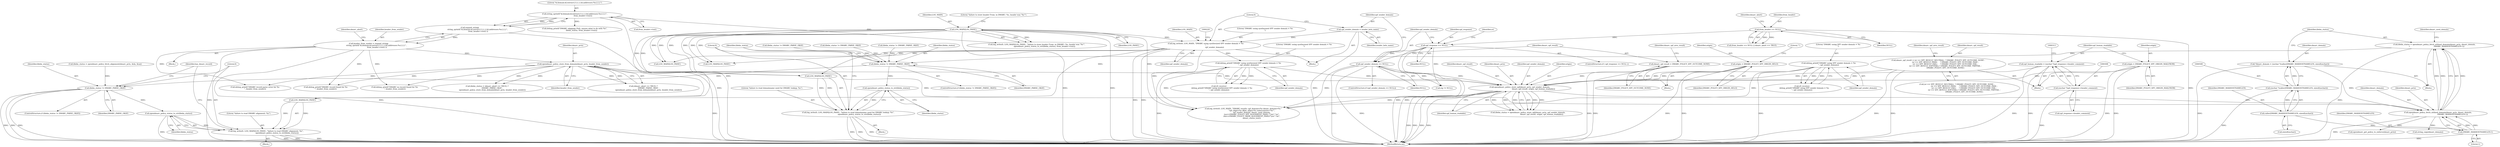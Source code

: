 digraph "0_exim_5b7a7c051c9ab9ee7c924a611f90ef2be03e0ad0@API" {
"1000513" [label="(Call,libdm_status = opendmarc_policy_fetch_utilized_domain(dmarc_pctx, dmarc_domain,\n        \t                                          DMARC_MAXHOSTNAMELEN-1))"];
"1000515" [label="(Call,opendmarc_policy_fetch_utilized_domain(dmarc_pctx, dmarc_domain,\n        \t                                          DMARC_MAXHOSTNAMELEN-1))"];
"1000327" [label="(Call,opendmarc_policy_store_spf(dmarc_pctx, spf_sender_domain,\n                                                dmarc_spf_result, origin, spf_human_readable))"];
"1000179" [label="(Call,opendmarc_policy_store_from_domain(dmarc_pctx, header_from_sender))"];
"1000161" [label="(Call,header_from_sender = expand_string(\n                           string_sprintf(\"${domain:${extract{1}{:}{${addresses:%s}}}}\",\n                             from_header->text) ))"];
"1000163" [label="(Call,expand_string(\n                           string_sprintf(\"${domain:${extract{1}{:}{${addresses:%s}}}}\",\n                             from_header->text) ))"];
"1000164" [label="(Call,string_sprintf(\"${domain:${extract{1}{:}{${addresses:%s}}}}\",\n                             from_header->text))"];
"1000221" [label="(Call,debug_printf(\"DMARC using synthesized SPF sender domain = %s\n\", spf_sender_domain))"];
"1000214" [label="(Call,log_write(0, LOG_MAIN, \"DMARC using synthesized SPF sender domain = %s\n\",\n                               spf_sender_domain))"];
"1000189" [label="(Call,LOG_MAIN|LOG_PANIC)"];
"1000211" [label="(Call,spf_sender_domain = sender_helo_name)"];
"1000314" [label="(Call,debug_printf(\"DMARC using SPF sender domain = %s\n\", spf_sender_domain))"];
"1000207" [label="(Call,spf_sender_domain == NULL)"];
"1000202" [label="(Call,spf_response == NULL)"];
"1000150" [label="(Call,from_header == NULL)"];
"1000224" [label="(Call,dmarc_spf_result = DMARC_POLICY_SPF_OUTCOME_NONE)"];
"1000241" [label="(Call,dmarc_spf_result = (sr == SPF_RESULT_NEUTRAL)  ? DMARC_POLICY_SPF_OUTCOME_NONE :\n                         (sr == SPF_RESULT_PASS)     ? DMARC_POLICY_SPF_OUTCOME_PASS :\n                         (sr == SPF_RESULT_FAIL)     ? DMARC_POLICY_SPF_OUTCOME_FAIL :\n                         (sr == SPF_RESULT_SOFTFAIL) ? DMARC_POLICY_SPF_OUTCOME_TMPFAIL :\n                         DMARC_POLICY_SPF_OUTCOME_NONE)"];
"1000302" [label="(Call,origin = DMARC_POLICY_SPF_ORIGIN_MAILFROM)"];
"1000230" [label="(Call,origin = DMARC_POLICY_SPF_ORIGIN_HELO)"];
"1000305" [label="(Call,spf_human_readable = (uschar *)spf_response->header_comment)"];
"1000307" [label="(Call,(uschar *)spf_response->header_comment)"];
"1000505" [label="(Call,*dmarc_domain = (uschar *)calloc(DMARC_MAXHOSTNAMELEN, sizeof(uschar)))"];
"1000507" [label="(Call,(uschar *)calloc(DMARC_MAXHOSTNAMELEN, sizeof(uschar)))"];
"1000509" [label="(Call,calloc(DMARC_MAXHOSTNAMELEN, sizeof(uschar)))"];
"1000518" [label="(Call,DMARC_MAXHOSTNAMELEN-1)"];
"1000528" [label="(Call,libdm_status != DMARC_PARSE_OKAY)"];
"1000538" [label="(Call,opendmarc_policy_status_to_str(libdm_status))"];
"1000532" [label="(Call,log_write(0, LOG_MAIN|LOG_PANIC, \"failure to read domainname used for DMARC lookup: %s\",\n                                       opendmarc_policy_status_to_str(libdm_status)))"];
"1000615" [label="(Call,libdm_status != DMARC_PARSE_OKAY)"];
"1000625" [label="(Call,opendmarc_policy_status_to_str(libdm_status))"];
"1000619" [label="(Call,log_write(0, LOG_MAIN|LOG_PANIC, \"failure to read DMARC alignment: %s\",\n                                       opendmarc_policy_status_to_str(libdm_status)))"];
"1000325" [label="(Call,libdm_status = opendmarc_policy_store_spf(dmarc_pctx, spf_sender_domain,\n                                                dmarc_spf_result, origin, spf_human_readable))"];
"1000221" [label="(Call,debug_printf(\"DMARC using synthesized SPF sender domain = %s\n\", spf_sender_domain))"];
"1000179" [label="(Call,opendmarc_policy_store_from_domain(dmarc_pctx, header_from_sender))"];
"1000484" [label="(Call,debug_printf(\"DMARC record parse error for %s\n\", header_from_sender))"];
"1000303" [label="(Identifier,origin)"];
"1000467" [label="(Call,debug_printf(\"DMARC no record found for %s\n\", header_from_sender))"];
"1000494" [label="(Call,debug_printf(\"DMARC skipping (%d), unsure what to do with %s\",\n                        libdm_status, from_header->text))"];
"1000165" [label="(Literal,\"${domain:${extract{1}{:}{${addresses:%s}}}}\")"];
"1000620" [label="(Literal,0)"];
"1000174" [label="(Call,(dmarc_abort == TRUE) ?\n                  DMARC_PARSE_OKAY :\n                  opendmarc_policy_store_from_domain(dmarc_pctx, header_from_sender))"];
"1000309" [label="(Call,spf_response->header_comment)"];
"1000537" [label="(Literal,\"failure to read domainname used for DMARC lookup: %s\")"];
"1000230" [label="(Call,origin = DMARC_POLICY_SPF_ORIGIN_HELO)"];
"1000632" [label="(Call,log_write(0, LOG_MAIN, \"DMARC results: spf_domain=%s dmarc_domain=%s \"\n                             \"spf_align=%s dkim_align=%s enforcement='%s'\",\n                             spf_sender_domain, dmarc_used_domain,\n                             (sa==DMARC_POLICY_SPF_ALIGNMENT_PASS) ?\"yes\":\"no\",\n                             (da==DMARC_POLICY_DKIM_ALIGNMENT_PASS)?\"yes\":\"no\",\n                             dmarc_status_text))"];
"1000626" [label="(Identifier,libdm_status)"];
"1000519" [label="(Identifier,DMARC_MAXHOSTNAMELEN)"];
"1000209" [label="(Identifier,NULL)"];
"1000235" [label="(Block,)"];
"1000339" [label="(Call,LOG_MAIN|LOG_PANIC)"];
"1000541" [label="(Identifier,libdm_status)"];
"1000534" [label="(Call,LOG_MAIN|LOG_PANIC)"];
"1000208" [label="(Identifier,spf_sender_domain)"];
"1000150" [label="(Call,from_header == NULL)"];
"1000218" [label="(Identifier,spf_sender_domain)"];
"1000190" [label="(Identifier,LOG_MAIN)"];
"1000223" [label="(Identifier,spf_sender_domain)"];
"1000162" [label="(Identifier,header_from_sender)"];
"1000532" [label="(Call,log_write(0, LOG_MAIN|LOG_PANIC, \"failure to read domainname used for DMARC lookup: %s\",\n                                       opendmarc_policy_status_to_str(libdm_status)))"];
"1000625" [label="(Call,opendmarc_policy_status_to_str(libdm_status))"];
"1000619" [label="(Call,log_write(0, LOG_MAIN|LOG_PANIC, \"failure to read DMARC alignment: %s\",\n                                       opendmarc_policy_status_to_str(libdm_status)))"];
"1000614" [label="(ControlStructure,if (libdm_status != DMARC_PARSE_OKAY))"];
"1000527" [label="(ControlStructure,if (libdm_status != DMARC_PARSE_OKAY))"];
"1000394" [label="(Call,libdm_status != DMARC_PARSE_OKAY)"];
"1000542" [label="(Call,opendmarc_get_policy_to_enforce(dmarc_pctx))"];
"1000232" [label="(Identifier,DMARC_POLICY_SPF_ORIGIN_HELO)"];
"1000517" [label="(Identifier,dmarc_domain)"];
"1000160" [label="(Block,)"];
"1000531" [label="(Block,)"];
"1000515" [label="(Call,opendmarc_policy_fetch_utilized_domain(dmarc_pctx, dmarc_domain,\n        \t                                          DMARC_MAXHOSTNAMELEN-1))"];
"1000217" [label="(Literal,\"DMARC using synthesized SPF sender domain = %s\n\")"];
"1000617" [label="(Identifier,DMARC_PARSE_OKAY)"];
"1000523" [label="(Call,string_copy(dmarc_domain))"];
"1000315" [label="(Literal,\"DMARC using SPF sender domain = %s\n\")"];
"1000618" [label="(Block,)"];
"1000204" [label="(Identifier,NULL)"];
"1000161" [label="(Call,header_from_sender = expand_string(\n                           string_sprintf(\"${domain:${extract{1}{:}{${addresses:%s}}}}\",\n                             from_header->text) ))"];
"1000215" [label="(Literal,0)"];
"1000181" [label="(Identifier,header_from_sender)"];
"1000212" [label="(Identifier,spf_sender_domain)"];
"1000191" [label="(Identifier,LOG_PANIC)"];
"1000225" [label="(Identifier,dmarc_spf_result)"];
"1000307" [label="(Call,(uschar *)spf_response->header_comment)"];
"1000477" [label="(Call,debug_printf(\"DMARC record found for %s\n\", header_from_sender))"];
"1000164" [label="(Call,string_sprintf(\"${domain:${extract{1}{:}{${addresses:%s}}}}\",\n                             from_header->text))"];
"1000506" [label="(Identifier,dmarc_domain)"];
"1000616" [label="(Identifier,libdm_status)"];
"1000237" [label="(Identifier,sr)"];
"1000539" [label="(Identifier,libdm_status)"];
"1000520" [label="(Literal,1)"];
"1000203" [label="(Identifier,spf_response)"];
"1000334" [label="(Call,libdm_status != DMARC_PARSE_OKAY)"];
"1000170" [label="(Identifier,dmarc_abort)"];
"1000624" [label="(Literal,\"failure to read DMARC alignment: %s\")"];
"1000192" [label="(Literal,\"failure to store header From: in DMARC: %s, header was '%s'\")"];
"1000205" [label="(Block,)"];
"1000242" [label="(Identifier,dmarc_spf_result)"];
"1000514" [label="(Identifier,libdm_status)"];
"1000202" [label="(Call,spf_response == NULL)"];
"1000149" [label="(Call,from_header == NULL || dmarc_abort == TRUE)"];
"1000210" [label="(Block,)"];
"1000330" [label="(Identifier,dmarc_spf_result)"];
"1000154" [label="(Identifier,dmarc_abort)"];
"1000180" [label="(Identifier,dmarc_pctx)"];
"1000629" [label="(Identifier,has_dmarc_record)"];
"1000201" [label="(ControlStructure,if ( spf_response == NULL ))"];
"1000530" [label="(Identifier,DMARC_PARSE_OKAY)"];
"1000151" [label="(Identifier,from_header)"];
"1000509" [label="(Call,calloc(DMARC_MAXHOSTNAMELEN, sizeof(uschar)))"];
"1000214" [label="(Call,log_write(0, LOG_MAIN, \"DMARC using synthesized SPF sender domain = %s\n\",\n                               spf_sender_domain))"];
"1000228" [label="(Identifier,dmarc_spf_ares_result)"];
"1000219" [label="(Call,(D_receive)\n          debug_printf(\"DMARC using synthesized SPF sender domain = %s\n\", spf_sender_domain))"];
"1000312" [label="(Call,(D_receive)\n        debug_printf(\"DMARC using SPF sender domain = %s\n\", spf_sender_domain))"];
"1000332" [label="(Identifier,spf_human_readable)"];
"1000316" [label="(Identifier,spf_sender_domain)"];
"1000507" [label="(Call,(uschar *)calloc(DMARC_MAXHOSTNAMELEN, sizeof(uschar)))"];
"1000243" [label="(Call,(sr == SPF_RESULT_NEUTRAL)  ? DMARC_POLICY_SPF_OUTCOME_NONE :\n                         (sr == SPF_RESULT_PASS)     ? DMARC_POLICY_SPF_OUTCOME_PASS :\n                         (sr == SPF_RESULT_FAIL)     ? DMARC_POLICY_SPF_OUTCOME_FAIL :\n                         (sr == SPF_RESULT_SOFTFAIL) ? DMARC_POLICY_SPF_OUTCOME_TMPFAIL :\n                         DMARC_POLICY_SPF_OUTCOME_NONE)"];
"1000314" [label="(Call,debug_printf(\"DMARC using SPF sender domain = %s\n\", spf_sender_domain))"];
"1000120" [label="(Block,)"];
"1000510" [label="(Identifier,DMARC_MAXHOSTNAMELEN)"];
"1000538" [label="(Call,opendmarc_policy_status_to_str(libdm_status))"];
"1000189" [label="(Call,LOG_MAIN|LOG_PANIC)"];
"1000305" [label="(Call,spf_human_readable = (uschar *)spf_response->header_comment)"];
"1000528" [label="(Call,libdm_status != DMARC_PARSE_OKAY)"];
"1000163" [label="(Call,expand_string(\n                           string_sprintf(\"${domain:${extract{1}{:}{${addresses:%s}}}}\",\n                             from_header->text) ))"];
"1000231" [label="(Identifier,origin)"];
"1000152" [label="(Identifier,NULL)"];
"1000327" [label="(Call,opendmarc_policy_store_spf(dmarc_pctx, spf_sender_domain,\n                                                dmarc_spf_result, origin, spf_human_readable))"];
"1000302" [label="(Call,origin = DMARC_POLICY_SPF_ORIGIN_MAILFROM)"];
"1000615" [label="(Call,libdm_status != DMARC_PARSE_OKAY)"];
"1000621" [label="(Call,LOG_MAIN|LOG_PANIC)"];
"1000606" [label="(Call,libdm_status = opendmarc_policy_fetch_alignment(dmarc_pctx, &da, &sa))"];
"1000328" [label="(Identifier,dmarc_pctx)"];
"1000516" [label="(Identifier,dmarc_pctx)"];
"1000183" [label="(Call,libdm_status != DMARC_PARSE_OKAY)"];
"1000350" [label="(Call,sig != NULL)"];
"1000206" [label="(ControlStructure,if (spf_sender_domain == NULL))"];
"1000211" [label="(Call,spf_sender_domain = sender_helo_name)"];
"1000233" [label="(Literal,\"\")"];
"1000511" [label="(Call,sizeof(uschar))"];
"1000241" [label="(Call,dmarc_spf_result = (sr == SPF_RESULT_NEUTRAL)  ? DMARC_POLICY_SPF_OUTCOME_NONE :\n                         (sr == SPF_RESULT_PASS)     ? DMARC_POLICY_SPF_OUTCOME_PASS :\n                         (sr == SPF_RESULT_FAIL)     ? DMARC_POLICY_SPF_OUTCOME_FAIL :\n                         (sr == SPF_RESULT_SOFTFAIL) ? DMARC_POLICY_SPF_OUTCOME_TMPFAIL :\n                         DMARC_POLICY_SPF_OUTCOME_NONE)"];
"1000166" [label="(Call,from_header->text)"];
"1000518" [label="(Call,DMARC_MAXHOSTNAMELEN-1)"];
"1000329" [label="(Identifier,spf_sender_domain)"];
"1000213" [label="(Identifier,sender_helo_name)"];
"1000224" [label="(Call,dmarc_spf_result = DMARC_POLICY_SPF_OUTCOME_NONE)"];
"1000172" [label="(Call,libdm_status = (dmarc_abort == TRUE) ?\n                  DMARC_PARSE_OKAY :\n                  opendmarc_policy_store_from_domain(dmarc_pctx, header_from_sender))"];
"1000226" [label="(Identifier,DMARC_POLICY_SPF_OUTCOME_NONE)"];
"1000304" [label="(Identifier,DMARC_POLICY_SPF_ORIGIN_MAILFROM)"];
"1000216" [label="(Identifier,LOG_MAIN)"];
"1000513" [label="(Call,libdm_status = opendmarc_policy_fetch_utilized_domain(dmarc_pctx, dmarc_domain,\n        \t                                          DMARC_MAXHOSTNAMELEN-1))"];
"1000522" [label="(Identifier,dmarc_used_domain)"];
"1000306" [label="(Identifier,spf_human_readable)"];
"1000399" [label="(Call,LOG_MAIN|LOG_PANIC)"];
"1000187" [label="(Call,log_write(0, LOG_MAIN|LOG_PANIC, \"failure to store header From: in DMARC: %s, header was '%s'\",\n                           opendmarc_policy_status_to_str(libdm_status), from_header->text))"];
"1000533" [label="(Literal,0)"];
"1000505" [label="(Call,*dmarc_domain = (uschar *)calloc(DMARC_MAXHOSTNAMELEN, sizeof(uschar)))"];
"1000207" [label="(Call,spf_sender_domain == NULL)"];
"1000331" [label="(Identifier,origin)"];
"1000222" [label="(Literal,\"DMARC using synthesized SPF sender domain = %s\n\")"];
"1000529" [label="(Identifier,libdm_status)"];
"1000265" [label="(Identifier,dmarc_spf_ares_result)"];
"1000663" [label="(MethodReturn,int)"];
"1000513" -> "1000120"  [label="AST: "];
"1000513" -> "1000515"  [label="CFG: "];
"1000514" -> "1000513"  [label="AST: "];
"1000515" -> "1000513"  [label="AST: "];
"1000522" -> "1000513"  [label="CFG: "];
"1000513" -> "1000663"  [label="DDG: "];
"1000515" -> "1000513"  [label="DDG: "];
"1000515" -> "1000513"  [label="DDG: "];
"1000515" -> "1000513"  [label="DDG: "];
"1000513" -> "1000528"  [label="DDG: "];
"1000515" -> "1000518"  [label="CFG: "];
"1000516" -> "1000515"  [label="AST: "];
"1000517" -> "1000515"  [label="AST: "];
"1000518" -> "1000515"  [label="AST: "];
"1000515" -> "1000663"  [label="DDG: "];
"1000327" -> "1000515"  [label="DDG: "];
"1000179" -> "1000515"  [label="DDG: "];
"1000505" -> "1000515"  [label="DDG: "];
"1000518" -> "1000515"  [label="DDG: "];
"1000518" -> "1000515"  [label="DDG: "];
"1000515" -> "1000523"  [label="DDG: "];
"1000515" -> "1000542"  [label="DDG: "];
"1000327" -> "1000325"  [label="AST: "];
"1000327" -> "1000332"  [label="CFG: "];
"1000328" -> "1000327"  [label="AST: "];
"1000329" -> "1000327"  [label="AST: "];
"1000330" -> "1000327"  [label="AST: "];
"1000331" -> "1000327"  [label="AST: "];
"1000332" -> "1000327"  [label="AST: "];
"1000325" -> "1000327"  [label="CFG: "];
"1000327" -> "1000663"  [label="DDG: "];
"1000327" -> "1000663"  [label="DDG: "];
"1000327" -> "1000663"  [label="DDG: "];
"1000327" -> "1000663"  [label="DDG: "];
"1000327" -> "1000325"  [label="DDG: "];
"1000327" -> "1000325"  [label="DDG: "];
"1000327" -> "1000325"  [label="DDG: "];
"1000327" -> "1000325"  [label="DDG: "];
"1000327" -> "1000325"  [label="DDG: "];
"1000179" -> "1000327"  [label="DDG: "];
"1000221" -> "1000327"  [label="DDG: "];
"1000314" -> "1000327"  [label="DDG: "];
"1000207" -> "1000327"  [label="DDG: "];
"1000224" -> "1000327"  [label="DDG: "];
"1000241" -> "1000327"  [label="DDG: "];
"1000302" -> "1000327"  [label="DDG: "];
"1000230" -> "1000327"  [label="DDG: "];
"1000305" -> "1000327"  [label="DDG: "];
"1000327" -> "1000632"  [label="DDG: "];
"1000179" -> "1000174"  [label="AST: "];
"1000179" -> "1000181"  [label="CFG: "];
"1000180" -> "1000179"  [label="AST: "];
"1000181" -> "1000179"  [label="AST: "];
"1000174" -> "1000179"  [label="CFG: "];
"1000179" -> "1000663"  [label="DDG: "];
"1000179" -> "1000172"  [label="DDG: "];
"1000179" -> "1000172"  [label="DDG: "];
"1000179" -> "1000174"  [label="DDG: "];
"1000179" -> "1000174"  [label="DDG: "];
"1000161" -> "1000179"  [label="DDG: "];
"1000179" -> "1000467"  [label="DDG: "];
"1000179" -> "1000477"  [label="DDG: "];
"1000179" -> "1000484"  [label="DDG: "];
"1000161" -> "1000160"  [label="AST: "];
"1000161" -> "1000163"  [label="CFG: "];
"1000162" -> "1000161"  [label="AST: "];
"1000163" -> "1000161"  [label="AST: "];
"1000170" -> "1000161"  [label="CFG: "];
"1000161" -> "1000663"  [label="DDG: "];
"1000161" -> "1000663"  [label="DDG: "];
"1000163" -> "1000161"  [label="DDG: "];
"1000161" -> "1000467"  [label="DDG: "];
"1000161" -> "1000477"  [label="DDG: "];
"1000161" -> "1000484"  [label="DDG: "];
"1000163" -> "1000164"  [label="CFG: "];
"1000164" -> "1000163"  [label="AST: "];
"1000163" -> "1000663"  [label="DDG: "];
"1000164" -> "1000163"  [label="DDG: "];
"1000164" -> "1000163"  [label="DDG: "];
"1000164" -> "1000166"  [label="CFG: "];
"1000165" -> "1000164"  [label="AST: "];
"1000166" -> "1000164"  [label="AST: "];
"1000164" -> "1000663"  [label="DDG: "];
"1000164" -> "1000187"  [label="DDG: "];
"1000164" -> "1000494"  [label="DDG: "];
"1000221" -> "1000219"  [label="AST: "];
"1000221" -> "1000223"  [label="CFG: "];
"1000222" -> "1000221"  [label="AST: "];
"1000223" -> "1000221"  [label="AST: "];
"1000219" -> "1000221"  [label="CFG: "];
"1000221" -> "1000663"  [label="DDG: "];
"1000221" -> "1000219"  [label="DDG: "];
"1000221" -> "1000219"  [label="DDG: "];
"1000214" -> "1000221"  [label="DDG: "];
"1000221" -> "1000632"  [label="DDG: "];
"1000214" -> "1000210"  [label="AST: "];
"1000214" -> "1000218"  [label="CFG: "];
"1000215" -> "1000214"  [label="AST: "];
"1000216" -> "1000214"  [label="AST: "];
"1000217" -> "1000214"  [label="AST: "];
"1000218" -> "1000214"  [label="AST: "];
"1000220" -> "1000214"  [label="CFG: "];
"1000214" -> "1000663"  [label="DDG: "];
"1000214" -> "1000663"  [label="DDG: "];
"1000189" -> "1000214"  [label="DDG: "];
"1000211" -> "1000214"  [label="DDG: "];
"1000214" -> "1000339"  [label="DDG: "];
"1000214" -> "1000399"  [label="DDG: "];
"1000214" -> "1000534"  [label="DDG: "];
"1000214" -> "1000621"  [label="DDG: "];
"1000214" -> "1000632"  [label="DDG: "];
"1000189" -> "1000187"  [label="AST: "];
"1000189" -> "1000191"  [label="CFG: "];
"1000190" -> "1000189"  [label="AST: "];
"1000191" -> "1000189"  [label="AST: "];
"1000192" -> "1000189"  [label="CFG: "];
"1000189" -> "1000663"  [label="DDG: "];
"1000189" -> "1000663"  [label="DDG: "];
"1000189" -> "1000187"  [label="DDG: "];
"1000189" -> "1000187"  [label="DDG: "];
"1000189" -> "1000339"  [label="DDG: "];
"1000189" -> "1000339"  [label="DDG: "];
"1000189" -> "1000399"  [label="DDG: "];
"1000189" -> "1000399"  [label="DDG: "];
"1000189" -> "1000534"  [label="DDG: "];
"1000189" -> "1000534"  [label="DDG: "];
"1000189" -> "1000621"  [label="DDG: "];
"1000189" -> "1000621"  [label="DDG: "];
"1000189" -> "1000632"  [label="DDG: "];
"1000211" -> "1000210"  [label="AST: "];
"1000211" -> "1000213"  [label="CFG: "];
"1000212" -> "1000211"  [label="AST: "];
"1000213" -> "1000211"  [label="AST: "];
"1000215" -> "1000211"  [label="CFG: "];
"1000211" -> "1000663"  [label="DDG: "];
"1000314" -> "1000312"  [label="AST: "];
"1000314" -> "1000316"  [label="CFG: "];
"1000315" -> "1000314"  [label="AST: "];
"1000316" -> "1000314"  [label="AST: "];
"1000312" -> "1000314"  [label="CFG: "];
"1000314" -> "1000663"  [label="DDG: "];
"1000314" -> "1000312"  [label="DDG: "];
"1000314" -> "1000312"  [label="DDG: "];
"1000314" -> "1000632"  [label="DDG: "];
"1000207" -> "1000206"  [label="AST: "];
"1000207" -> "1000209"  [label="CFG: "];
"1000208" -> "1000207"  [label="AST: "];
"1000209" -> "1000207"  [label="AST: "];
"1000212" -> "1000207"  [label="CFG: "];
"1000225" -> "1000207"  [label="CFG: "];
"1000207" -> "1000663"  [label="DDG: "];
"1000207" -> "1000663"  [label="DDG: "];
"1000202" -> "1000207"  [label="DDG: "];
"1000207" -> "1000350"  [label="DDG: "];
"1000207" -> "1000632"  [label="DDG: "];
"1000202" -> "1000201"  [label="AST: "];
"1000202" -> "1000204"  [label="CFG: "];
"1000203" -> "1000202"  [label="AST: "];
"1000204" -> "1000202"  [label="AST: "];
"1000208" -> "1000202"  [label="CFG: "];
"1000237" -> "1000202"  [label="CFG: "];
"1000202" -> "1000663"  [label="DDG: "];
"1000202" -> "1000663"  [label="DDG: "];
"1000150" -> "1000202"  [label="DDG: "];
"1000202" -> "1000350"  [label="DDG: "];
"1000150" -> "1000149"  [label="AST: "];
"1000150" -> "1000152"  [label="CFG: "];
"1000151" -> "1000150"  [label="AST: "];
"1000152" -> "1000150"  [label="AST: "];
"1000154" -> "1000150"  [label="CFG: "];
"1000149" -> "1000150"  [label="CFG: "];
"1000150" -> "1000663"  [label="DDG: "];
"1000150" -> "1000149"  [label="DDG: "];
"1000150" -> "1000149"  [label="DDG: "];
"1000224" -> "1000205"  [label="AST: "];
"1000224" -> "1000226"  [label="CFG: "];
"1000225" -> "1000224"  [label="AST: "];
"1000226" -> "1000224"  [label="AST: "];
"1000228" -> "1000224"  [label="CFG: "];
"1000224" -> "1000663"  [label="DDG: "];
"1000224" -> "1000663"  [label="DDG: "];
"1000241" -> "1000235"  [label="AST: "];
"1000241" -> "1000243"  [label="CFG: "];
"1000242" -> "1000241"  [label="AST: "];
"1000243" -> "1000241"  [label="AST: "];
"1000265" -> "1000241"  [label="CFG: "];
"1000241" -> "1000663"  [label="DDG: "];
"1000241" -> "1000663"  [label="DDG: "];
"1000302" -> "1000235"  [label="AST: "];
"1000302" -> "1000304"  [label="CFG: "];
"1000303" -> "1000302"  [label="AST: "];
"1000304" -> "1000302"  [label="AST: "];
"1000306" -> "1000302"  [label="CFG: "];
"1000302" -> "1000663"  [label="DDG: "];
"1000302" -> "1000663"  [label="DDG: "];
"1000230" -> "1000205"  [label="AST: "];
"1000230" -> "1000232"  [label="CFG: "];
"1000231" -> "1000230"  [label="AST: "];
"1000232" -> "1000230"  [label="AST: "];
"1000233" -> "1000230"  [label="CFG: "];
"1000230" -> "1000663"  [label="DDG: "];
"1000230" -> "1000663"  [label="DDG: "];
"1000305" -> "1000235"  [label="AST: "];
"1000305" -> "1000307"  [label="CFG: "];
"1000306" -> "1000305"  [label="AST: "];
"1000307" -> "1000305"  [label="AST: "];
"1000313" -> "1000305"  [label="CFG: "];
"1000305" -> "1000663"  [label="DDG: "];
"1000305" -> "1000663"  [label="DDG: "];
"1000307" -> "1000305"  [label="DDG: "];
"1000307" -> "1000309"  [label="CFG: "];
"1000308" -> "1000307"  [label="AST: "];
"1000309" -> "1000307"  [label="AST: "];
"1000307" -> "1000663"  [label="DDG: "];
"1000505" -> "1000120"  [label="AST: "];
"1000505" -> "1000507"  [label="CFG: "];
"1000506" -> "1000505"  [label="AST: "];
"1000507" -> "1000505"  [label="AST: "];
"1000514" -> "1000505"  [label="CFG: "];
"1000505" -> "1000663"  [label="DDG: "];
"1000507" -> "1000505"  [label="DDG: "];
"1000507" -> "1000509"  [label="CFG: "];
"1000508" -> "1000507"  [label="AST: "];
"1000509" -> "1000507"  [label="AST: "];
"1000507" -> "1000663"  [label="DDG: "];
"1000509" -> "1000507"  [label="DDG: "];
"1000509" -> "1000511"  [label="CFG: "];
"1000510" -> "1000509"  [label="AST: "];
"1000511" -> "1000509"  [label="AST: "];
"1000509" -> "1000518"  [label="DDG: "];
"1000518" -> "1000520"  [label="CFG: "];
"1000519" -> "1000518"  [label="AST: "];
"1000520" -> "1000518"  [label="AST: "];
"1000518" -> "1000663"  [label="DDG: "];
"1000528" -> "1000527"  [label="AST: "];
"1000528" -> "1000530"  [label="CFG: "];
"1000529" -> "1000528"  [label="AST: "];
"1000530" -> "1000528"  [label="AST: "];
"1000533" -> "1000528"  [label="CFG: "];
"1000541" -> "1000528"  [label="CFG: "];
"1000394" -> "1000528"  [label="DDG: "];
"1000334" -> "1000528"  [label="DDG: "];
"1000183" -> "1000528"  [label="DDG: "];
"1000528" -> "1000538"  [label="DDG: "];
"1000528" -> "1000615"  [label="DDG: "];
"1000538" -> "1000532"  [label="AST: "];
"1000538" -> "1000539"  [label="CFG: "];
"1000539" -> "1000538"  [label="AST: "];
"1000532" -> "1000538"  [label="CFG: "];
"1000538" -> "1000532"  [label="DDG: "];
"1000532" -> "1000531"  [label="AST: "];
"1000533" -> "1000532"  [label="AST: "];
"1000534" -> "1000532"  [label="AST: "];
"1000537" -> "1000532"  [label="AST: "];
"1000541" -> "1000532"  [label="CFG: "];
"1000532" -> "1000663"  [label="DDG: "];
"1000532" -> "1000663"  [label="DDG: "];
"1000532" -> "1000663"  [label="DDG: "];
"1000534" -> "1000532"  [label="DDG: "];
"1000534" -> "1000532"  [label="DDG: "];
"1000615" -> "1000614"  [label="AST: "];
"1000615" -> "1000617"  [label="CFG: "];
"1000616" -> "1000615"  [label="AST: "];
"1000617" -> "1000615"  [label="AST: "];
"1000620" -> "1000615"  [label="CFG: "];
"1000629" -> "1000615"  [label="CFG: "];
"1000615" -> "1000663"  [label="DDG: "];
"1000615" -> "1000663"  [label="DDG: "];
"1000615" -> "1000663"  [label="DDG: "];
"1000606" -> "1000615"  [label="DDG: "];
"1000615" -> "1000625"  [label="DDG: "];
"1000625" -> "1000619"  [label="AST: "];
"1000625" -> "1000626"  [label="CFG: "];
"1000626" -> "1000625"  [label="AST: "];
"1000619" -> "1000625"  [label="CFG: "];
"1000625" -> "1000663"  [label="DDG: "];
"1000625" -> "1000619"  [label="DDG: "];
"1000619" -> "1000618"  [label="AST: "];
"1000620" -> "1000619"  [label="AST: "];
"1000621" -> "1000619"  [label="AST: "];
"1000624" -> "1000619"  [label="AST: "];
"1000629" -> "1000619"  [label="CFG: "];
"1000619" -> "1000663"  [label="DDG: "];
"1000619" -> "1000663"  [label="DDG: "];
"1000619" -> "1000663"  [label="DDG: "];
"1000621" -> "1000619"  [label="DDG: "];
"1000621" -> "1000619"  [label="DDG: "];
}
